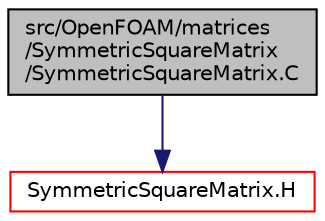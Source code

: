 digraph "src/OpenFOAM/matrices/SymmetricSquareMatrix/SymmetricSquareMatrix.C"
{
  bgcolor="transparent";
  edge [fontname="Helvetica",fontsize="10",labelfontname="Helvetica",labelfontsize="10"];
  node [fontname="Helvetica",fontsize="10",shape=record];
  Node1 [label="src/OpenFOAM/matrices\l/SymmetricSquareMatrix\l/SymmetricSquareMatrix.C",height=0.2,width=0.4,color="black", fillcolor="grey75", style="filled", fontcolor="black"];
  Node1 -> Node2 [color="midnightblue",fontsize="10",style="solid",fontname="Helvetica"];
  Node2 [label="SymmetricSquareMatrix.H",height=0.2,width=0.4,color="red",URL="$a08442.html"];
}
